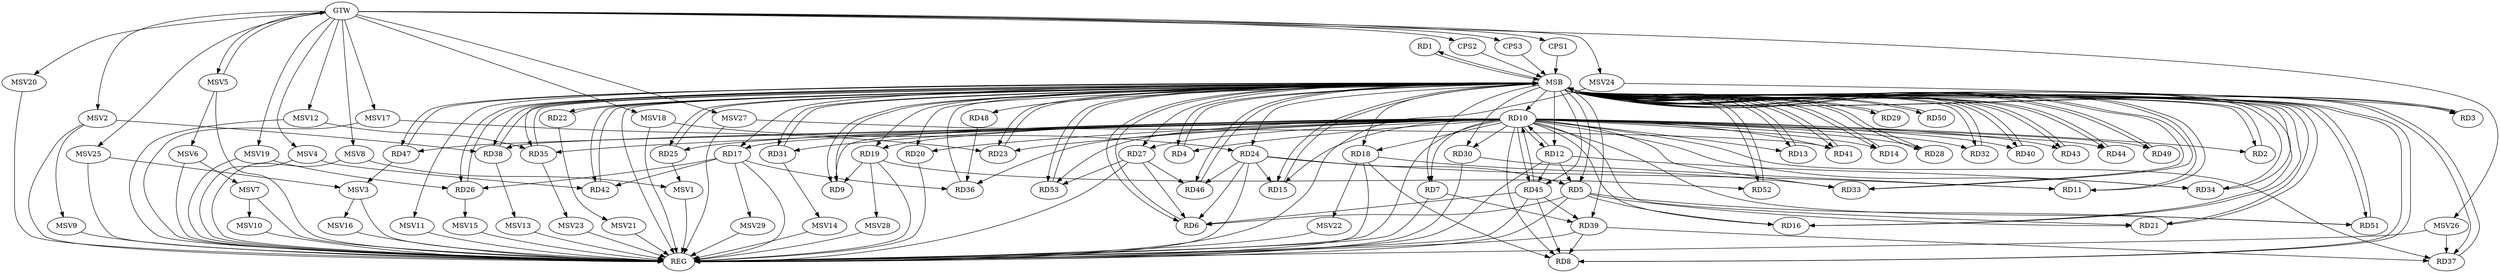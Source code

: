 strict digraph G {
  RD1 [ label="RD1" ];
  RD2 [ label="RD2" ];
  RD3 [ label="RD3" ];
  RD4 [ label="RD4" ];
  RD5 [ label="RD5" ];
  RD6 [ label="RD6" ];
  RD7 [ label="RD7" ];
  RD8 [ label="RD8" ];
  RD9 [ label="RD9" ];
  RD10 [ label="RD10" ];
  RD11 [ label="RD11" ];
  RD12 [ label="RD12" ];
  RD13 [ label="RD13" ];
  RD14 [ label="RD14" ];
  RD15 [ label="RD15" ];
  RD16 [ label="RD16" ];
  RD17 [ label="RD17" ];
  RD18 [ label="RD18" ];
  RD19 [ label="RD19" ];
  RD20 [ label="RD20" ];
  RD21 [ label="RD21" ];
  RD22 [ label="RD22" ];
  RD23 [ label="RD23" ];
  RD24 [ label="RD24" ];
  RD25 [ label="RD25" ];
  RD26 [ label="RD26" ];
  RD27 [ label="RD27" ];
  RD28 [ label="RD28" ];
  RD29 [ label="RD29" ];
  RD30 [ label="RD30" ];
  RD31 [ label="RD31" ];
  RD32 [ label="RD32" ];
  RD33 [ label="RD33" ];
  RD34 [ label="RD34" ];
  RD35 [ label="RD35" ];
  RD36 [ label="RD36" ];
  RD37 [ label="RD37" ];
  RD38 [ label="RD38" ];
  RD39 [ label="RD39" ];
  RD40 [ label="RD40" ];
  RD41 [ label="RD41" ];
  RD42 [ label="RD42" ];
  RD43 [ label="RD43" ];
  RD44 [ label="RD44" ];
  RD45 [ label="RD45" ];
  RD46 [ label="RD46" ];
  RD47 [ label="RD47" ];
  RD48 [ label="RD48" ];
  RD49 [ label="RD49" ];
  RD50 [ label="RD50" ];
  RD51 [ label="RD51" ];
  RD52 [ label="RD52" ];
  RD53 [ label="RD53" ];
  CPS1 [ label="CPS1" ];
  CPS2 [ label="CPS2" ];
  CPS3 [ label="CPS3" ];
  GTW [ label="GTW" ];
  REG [ label="REG" ];
  MSB [ label="MSB" ];
  MSV1 [ label="MSV1" ];
  MSV2 [ label="MSV2" ];
  MSV3 [ label="MSV3" ];
  MSV4 [ label="MSV4" ];
  MSV5 [ label="MSV5" ];
  MSV6 [ label="MSV6" ];
  MSV7 [ label="MSV7" ];
  MSV8 [ label="MSV8" ];
  MSV9 [ label="MSV9" ];
  MSV10 [ label="MSV10" ];
  MSV11 [ label="MSV11" ];
  MSV12 [ label="MSV12" ];
  MSV13 [ label="MSV13" ];
  MSV14 [ label="MSV14" ];
  MSV15 [ label="MSV15" ];
  MSV16 [ label="MSV16" ];
  MSV17 [ label="MSV17" ];
  MSV18 [ label="MSV18" ];
  MSV19 [ label="MSV19" ];
  MSV20 [ label="MSV20" ];
  MSV21 [ label="MSV21" ];
  MSV22 [ label="MSV22" ];
  MSV23 [ label="MSV23" ];
  MSV24 [ label="MSV24" ];
  MSV25 [ label="MSV25" ];
  MSV26 [ label="MSV26" ];
  MSV27 [ label="MSV27" ];
  MSV28 [ label="MSV28" ];
  MSV29 [ label="MSV29" ];
  RD5 -> RD6;
  RD12 -> RD5;
  RD5 -> RD16;
  RD5 -> RD21;
  RD24 -> RD5;
  RD5 -> RD51;
  RD24 -> RD6;
  RD27 -> RD6;
  RD45 -> RD6;
  RD10 -> RD7;
  RD7 -> RD39;
  RD10 -> RD8;
  RD18 -> RD8;
  RD39 -> RD8;
  RD45 -> RD8;
  RD19 -> RD9;
  RD12 -> RD10;
  RD10 -> RD21;
  RD10 -> RD32;
  RD10 -> RD36;
  RD10 -> RD44;
  RD45 -> RD10;
  RD10 -> RD53;
  RD24 -> RD11;
  RD30 -> RD11;
  RD12 -> RD34;
  RD12 -> RD45;
  RD24 -> RD15;
  RD17 -> RD26;
  RD17 -> RD36;
  RD17 -> RD42;
  RD18 -> RD33;
  RD19 -> RD52;
  RD24 -> RD46;
  RD27 -> RD46;
  RD27 -> RD53;
  RD48 -> RD36;
  RD39 -> RD37;
  RD45 -> RD39;
  GTW -> CPS1;
  GTW -> CPS2;
  GTW -> CPS3;
  RD5 -> REG;
  RD7 -> REG;
  RD10 -> REG;
  RD12 -> REG;
  RD17 -> REG;
  RD18 -> REG;
  RD19 -> REG;
  RD20 -> REG;
  RD24 -> REG;
  RD27 -> REG;
  RD30 -> REG;
  RD39 -> REG;
  RD45 -> REG;
  RD1 -> MSB;
  MSB -> RD2;
  MSB -> RD8;
  MSB -> RD12;
  MSB -> RD20;
  MSB -> RD26;
  MSB -> RD34;
  MSB -> RD48;
  MSB -> REG;
  RD2 -> MSB;
  MSB -> RD10;
  MSB -> RD17;
  MSB -> RD27;
  MSB -> RD28;
  MSB -> RD33;
  MSB -> RD41;
  MSB -> RD47;
  RD3 -> MSB;
  MSB -> RD9;
  MSB -> RD31;
  MSB -> RD35;
  MSB -> RD44;
  RD4 -> MSB;
  MSB -> RD1;
  MSB -> RD7;
  MSB -> RD16;
  MSB -> RD23;
  MSB -> RD42;
  RD6 -> MSB;
  MSB -> RD14;
  RD8 -> MSB;
  MSB -> RD46;
  MSB -> RD53;
  RD9 -> MSB;
  MSB -> RD29;
  MSB -> RD37;
  MSB -> RD45;
  RD11 -> MSB;
  MSB -> RD19;
  MSB -> RD30;
  RD13 -> MSB;
  MSB -> RD5;
  RD14 -> MSB;
  MSB -> RD39;
  MSB -> RD49;
  RD15 -> MSB;
  MSB -> RD18;
  MSB -> RD32;
  MSB -> RD43;
  RD16 -> MSB;
  MSB -> RD6;
  MSB -> RD40;
  RD21 -> MSB;
  MSB -> RD13;
  MSB -> RD15;
  RD22 -> MSB;
  MSB -> RD38;
  MSB -> RD52;
  RD23 -> MSB;
  RD25 -> MSB;
  RD26 -> MSB;
  MSB -> RD3;
  MSB -> RD4;
  MSB -> RD25;
  RD28 -> MSB;
  MSB -> RD50;
  RD29 -> MSB;
  MSB -> RD24;
  RD31 -> MSB;
  MSB -> RD51;
  RD32 -> MSB;
  RD33 -> MSB;
  MSB -> RD11;
  RD34 -> MSB;
  MSB -> RD22;
  RD35 -> MSB;
  MSB -> RD21;
  RD36 -> MSB;
  RD37 -> MSB;
  RD38 -> MSB;
  RD40 -> MSB;
  RD41 -> MSB;
  RD42 -> MSB;
  RD43 -> MSB;
  RD44 -> MSB;
  RD46 -> MSB;
  RD47 -> MSB;
  RD49 -> MSB;
  RD50 -> MSB;
  RD51 -> MSB;
  RD52 -> MSB;
  RD53 -> MSB;
  CPS1 -> MSB;
  CPS2 -> MSB;
  CPS3 -> MSB;
  RD10 -> RD20;
  RD10 -> RD49;
  RD10 -> RD31;
  RD10 -> RD13;
  RD10 -> RD30;
  RD10 -> RD15;
  RD10 -> RD41;
  RD10 -> RD18;
  RD10 -> RD38;
  RD10 -> RD14;
  RD10 -> RD47;
  RD10 -> RD12;
  RD10 -> RD34;
  RD10 -> RD45;
  RD10 -> RD33;
  RD10 -> RD9;
  RD10 -> RD25;
  RD10 -> RD16;
  RD10 -> RD27;
  RD10 -> RD17;
  RD10 -> RD28;
  RD10 -> RD2;
  RD10 -> RD19;
  RD10 -> RD37;
  RD10 -> RD43;
  RD10 -> RD4;
  RD10 -> RD51;
  RD10 -> RD35;
  RD10 -> RD40;
  RD10 -> RD23;
  RD25 -> MSV1;
  MSV1 -> REG;
  MSV2 -> RD38;
  GTW -> MSV2;
  MSV2 -> REG;
  RD47 -> MSV3;
  MSV3 -> REG;
  MSV4 -> RD42;
  GTW -> MSV4;
  MSV4 -> REG;
  MSV5 -> GTW;
  GTW -> MSV5;
  MSV5 -> REG;
  MSV5 -> MSV6;
  MSV6 -> REG;
  MSV6 -> MSV7;
  MSV7 -> REG;
  MSV8 -> MSV1;
  GTW -> MSV8;
  MSV8 -> REG;
  MSV2 -> MSV9;
  MSV9 -> REG;
  MSV7 -> MSV10;
  MSV10 -> REG;
  MSB -> MSV11;
  MSV11 -> REG;
  MSV12 -> RD35;
  GTW -> MSV12;
  MSV12 -> REG;
  RD38 -> MSV13;
  MSV13 -> REG;
  RD31 -> MSV14;
  MSV14 -> REG;
  RD26 -> MSV15;
  MSV15 -> REG;
  MSV3 -> MSV16;
  MSV16 -> REG;
  MSV17 -> RD23;
  GTW -> MSV17;
  MSV17 -> REG;
  MSV18 -> RD24;
  GTW -> MSV18;
  MSV18 -> REG;
  MSV19 -> RD26;
  GTW -> MSV19;
  MSV19 -> REG;
  GTW -> MSV20;
  MSV20 -> REG;
  RD22 -> MSV21;
  MSV21 -> REG;
  RD18 -> MSV22;
  MSV22 -> REG;
  RD35 -> MSV23;
  MSV23 -> REG;
  MSV24 -> RD3;
  GTW -> MSV24;
  MSV24 -> REG;
  MSV25 -> MSV3;
  GTW -> MSV25;
  MSV25 -> REG;
  MSV26 -> RD37;
  GTW -> MSV26;
  MSV26 -> REG;
  MSV27 -> RD41;
  GTW -> MSV27;
  MSV27 -> REG;
  RD19 -> MSV28;
  MSV28 -> REG;
  RD17 -> MSV29;
  MSV29 -> REG;
}

